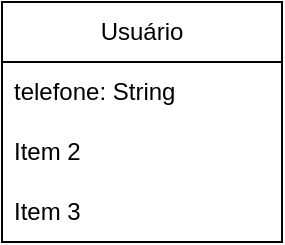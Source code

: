 <mxfile version="24.7.6">
  <diagram name="Page-1" id="S8ohfIsnmI5x3z5dpY0j">
    <mxGraphModel dx="880" dy="466" grid="1" gridSize="10" guides="1" tooltips="1" connect="1" arrows="1" fold="1" page="1" pageScale="1" pageWidth="850" pageHeight="1100" math="0" shadow="0">
      <root>
        <mxCell id="0" />
        <mxCell id="1" parent="0" />
        <mxCell id="WMN3MdsOpUUP1JzEXSmc-1" value="Usuário" style="swimlane;fontStyle=0;childLayout=stackLayout;horizontal=1;startSize=30;horizontalStack=0;resizeParent=1;resizeParentMax=0;resizeLast=0;collapsible=1;marginBottom=0;whiteSpace=wrap;html=1;" parent="1" vertex="1">
          <mxGeometry x="350" y="250" width="140" height="120" as="geometry" />
        </mxCell>
        <mxCell id="WMN3MdsOpUUP1JzEXSmc-2" value="telefone: String" style="text;strokeColor=none;fillColor=none;align=left;verticalAlign=middle;spacingLeft=4;spacingRight=4;overflow=hidden;points=[[0,0.5],[1,0.5]];portConstraint=eastwest;rotatable=0;whiteSpace=wrap;html=1;" parent="WMN3MdsOpUUP1JzEXSmc-1" vertex="1">
          <mxGeometry y="30" width="140" height="30" as="geometry" />
        </mxCell>
        <mxCell id="WMN3MdsOpUUP1JzEXSmc-3" value="Item 2" style="text;strokeColor=none;fillColor=none;align=left;verticalAlign=middle;spacingLeft=4;spacingRight=4;overflow=hidden;points=[[0,0.5],[1,0.5]];portConstraint=eastwest;rotatable=0;whiteSpace=wrap;html=1;" parent="WMN3MdsOpUUP1JzEXSmc-1" vertex="1">
          <mxGeometry y="60" width="140" height="30" as="geometry" />
        </mxCell>
        <mxCell id="WMN3MdsOpUUP1JzEXSmc-4" value="Item 3" style="text;strokeColor=none;fillColor=none;align=left;verticalAlign=middle;spacingLeft=4;spacingRight=4;overflow=hidden;points=[[0,0.5],[1,0.5]];portConstraint=eastwest;rotatable=0;whiteSpace=wrap;html=1;" parent="WMN3MdsOpUUP1JzEXSmc-1" vertex="1">
          <mxGeometry y="90" width="140" height="30" as="geometry" />
        </mxCell>
      </root>
    </mxGraphModel>
  </diagram>
</mxfile>

